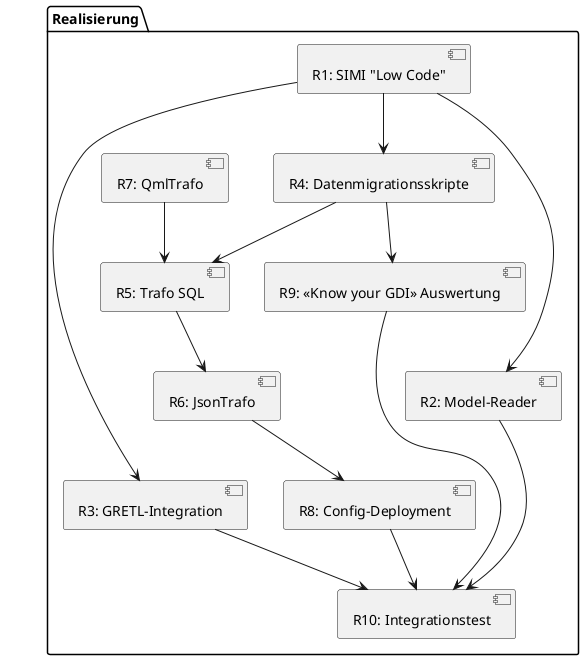 @startuml
package "Realisierung" {
    [R1: SIMI "Low Code"] as r1
    [R2: Model-Reader] as r2
    [R3: GRETL-Integration] as r3
    [R4: Datenmigrationsskripte] as r4
    [R5: Trafo SQL] as r5
    [R6: JsonTrafo] as r6
    [R7: QmlTrafo] as r7
    [R8: Config-Deployment] as r8
    [R9: «Know your GDI» Auswertung] as r9
    [R10: Integrationstest] as r10

    r1 --> r2
    r1 --> r3
    r1 --> r4
    r4 --> r5
    r4 --> r9
    r7 --> r5
    r5 --> r6
    r6 --> r8

    r8 --> r10
    r2 --> r10
    r3 --> r10
    r9 --> r10
}
@enduml